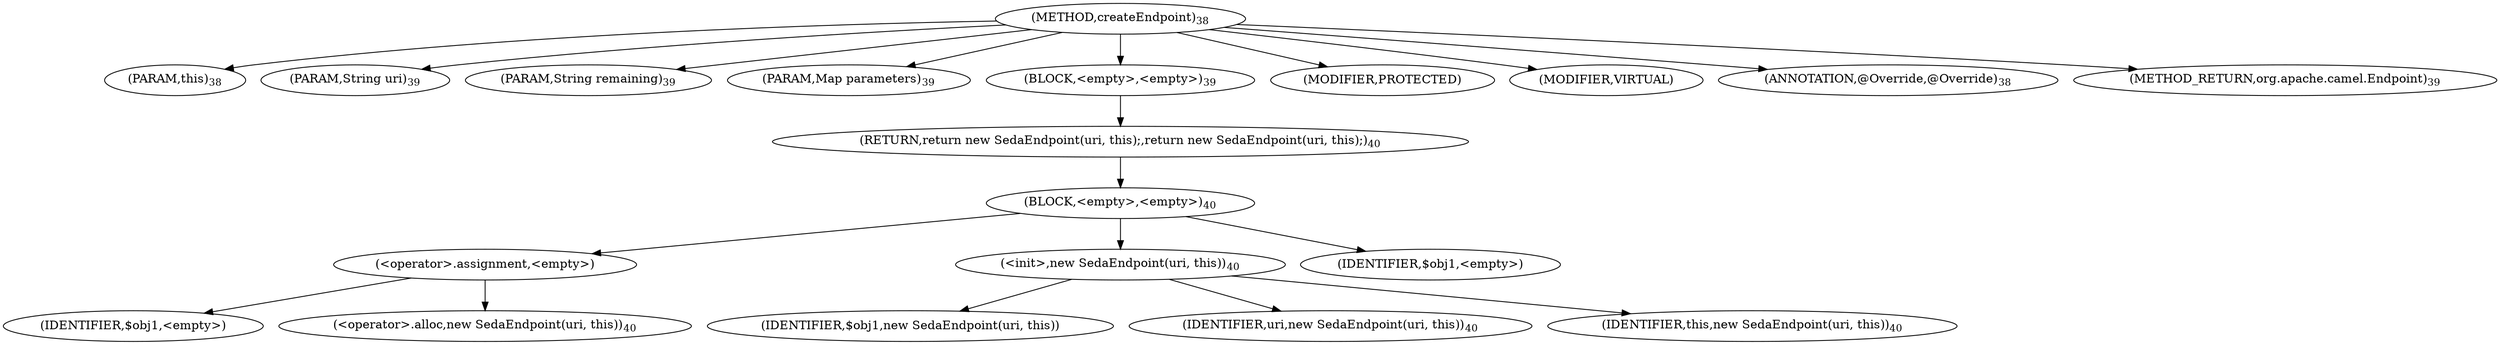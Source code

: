 digraph "createEndpoint" {  
"25" [label = <(METHOD,createEndpoint)<SUB>38</SUB>> ]
"4" [label = <(PARAM,this)<SUB>38</SUB>> ]
"26" [label = <(PARAM,String uri)<SUB>39</SUB>> ]
"27" [label = <(PARAM,String remaining)<SUB>39</SUB>> ]
"28" [label = <(PARAM,Map parameters)<SUB>39</SUB>> ]
"29" [label = <(BLOCK,&lt;empty&gt;,&lt;empty&gt;)<SUB>39</SUB>> ]
"30" [label = <(RETURN,return new SedaEndpoint(uri, this);,return new SedaEndpoint(uri, this);)<SUB>40</SUB>> ]
"31" [label = <(BLOCK,&lt;empty&gt;,&lt;empty&gt;)<SUB>40</SUB>> ]
"32" [label = <(&lt;operator&gt;.assignment,&lt;empty&gt;)> ]
"33" [label = <(IDENTIFIER,$obj1,&lt;empty&gt;)> ]
"34" [label = <(&lt;operator&gt;.alloc,new SedaEndpoint(uri, this))<SUB>40</SUB>> ]
"35" [label = <(&lt;init&gt;,new SedaEndpoint(uri, this))<SUB>40</SUB>> ]
"36" [label = <(IDENTIFIER,$obj1,new SedaEndpoint(uri, this))> ]
"37" [label = <(IDENTIFIER,uri,new SedaEndpoint(uri, this))<SUB>40</SUB>> ]
"3" [label = <(IDENTIFIER,this,new SedaEndpoint(uri, this))<SUB>40</SUB>> ]
"38" [label = <(IDENTIFIER,$obj1,&lt;empty&gt;)> ]
"39" [label = <(MODIFIER,PROTECTED)> ]
"40" [label = <(MODIFIER,VIRTUAL)> ]
"41" [label = <(ANNOTATION,@Override,@Override)<SUB>38</SUB>> ]
"42" [label = <(METHOD_RETURN,org.apache.camel.Endpoint)<SUB>39</SUB>> ]
  "25" -> "4" 
  "25" -> "26" 
  "25" -> "27" 
  "25" -> "28" 
  "25" -> "29" 
  "25" -> "39" 
  "25" -> "40" 
  "25" -> "41" 
  "25" -> "42" 
  "29" -> "30" 
  "30" -> "31" 
  "31" -> "32" 
  "31" -> "35" 
  "31" -> "38" 
  "32" -> "33" 
  "32" -> "34" 
  "35" -> "36" 
  "35" -> "37" 
  "35" -> "3" 
}

